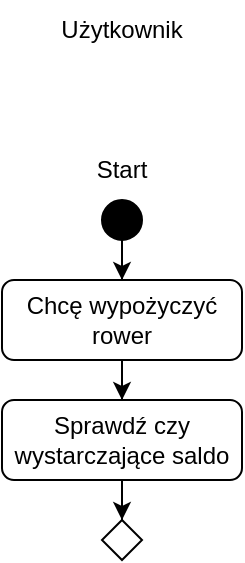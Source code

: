 <mxfile version="26.0.6">
  <diagram name="Page-1" id="jHy_yTJby4yRubtrX4ha">
    <mxGraphModel dx="600" dy="329" grid="1" gridSize="10" guides="1" tooltips="1" connect="1" arrows="1" fold="1" page="1" pageScale="1" pageWidth="827" pageHeight="1169" math="0" shadow="0">
      <root>
        <mxCell id="0" />
        <mxCell id="1" parent="0" />
        <mxCell id="fhUwXkioFoT6nJXAgPyt-3" style="edgeStyle=orthogonalEdgeStyle;rounded=0;orthogonalLoop=1;jettySize=auto;html=1;entryX=0.5;entryY=0;entryDx=0;entryDy=0;" edge="1" parent="1" source="fhUwXkioFoT6nJXAgPyt-1" target="fhUwXkioFoT6nJXAgPyt-2">
          <mxGeometry relative="1" as="geometry" />
        </mxCell>
        <mxCell id="fhUwXkioFoT6nJXAgPyt-1" value="" style="ellipse;whiteSpace=wrap;html=1;aspect=fixed;fillColor=#000000;" vertex="1" parent="1">
          <mxGeometry x="90" y="100" width="20" height="20" as="geometry" />
        </mxCell>
        <mxCell id="fhUwXkioFoT6nJXAgPyt-7" value="" style="edgeStyle=orthogonalEdgeStyle;rounded=0;orthogonalLoop=1;jettySize=auto;html=1;" edge="1" parent="1" source="fhUwXkioFoT6nJXAgPyt-2" target="fhUwXkioFoT6nJXAgPyt-6">
          <mxGeometry relative="1" as="geometry" />
        </mxCell>
        <mxCell id="fhUwXkioFoT6nJXAgPyt-2" value="Chcę wypożyczyć rower" style="rounded=1;whiteSpace=wrap;html=1;" vertex="1" parent="1">
          <mxGeometry x="40" y="140" width="120" height="40" as="geometry" />
        </mxCell>
        <mxCell id="fhUwXkioFoT6nJXAgPyt-4" value="Użytkownik" style="text;html=1;align=center;verticalAlign=middle;whiteSpace=wrap;rounded=0;" vertex="1" parent="1">
          <mxGeometry x="60" width="80" height="30" as="geometry" />
        </mxCell>
        <mxCell id="fhUwXkioFoT6nJXAgPyt-5" value="Start" style="text;html=1;align=center;verticalAlign=middle;whiteSpace=wrap;rounded=0;" vertex="1" parent="1">
          <mxGeometry x="70" y="70" width="60" height="30" as="geometry" />
        </mxCell>
        <mxCell id="fhUwXkioFoT6nJXAgPyt-9" style="edgeStyle=orthogonalEdgeStyle;rounded=0;orthogonalLoop=1;jettySize=auto;html=1;entryX=0.5;entryY=0;entryDx=0;entryDy=0;" edge="1" parent="1" source="fhUwXkioFoT6nJXAgPyt-6" target="fhUwXkioFoT6nJXAgPyt-8">
          <mxGeometry relative="1" as="geometry" />
        </mxCell>
        <mxCell id="fhUwXkioFoT6nJXAgPyt-6" value="Sprawdź czy wystarczające saldo" style="rounded=1;whiteSpace=wrap;html=1;" vertex="1" parent="1">
          <mxGeometry x="40" y="200" width="120" height="40" as="geometry" />
        </mxCell>
        <mxCell id="fhUwXkioFoT6nJXAgPyt-8" value="" style="rhombus;whiteSpace=wrap;html=1;" vertex="1" parent="1">
          <mxGeometry x="90" y="260" width="20" height="20" as="geometry" />
        </mxCell>
      </root>
    </mxGraphModel>
  </diagram>
</mxfile>
